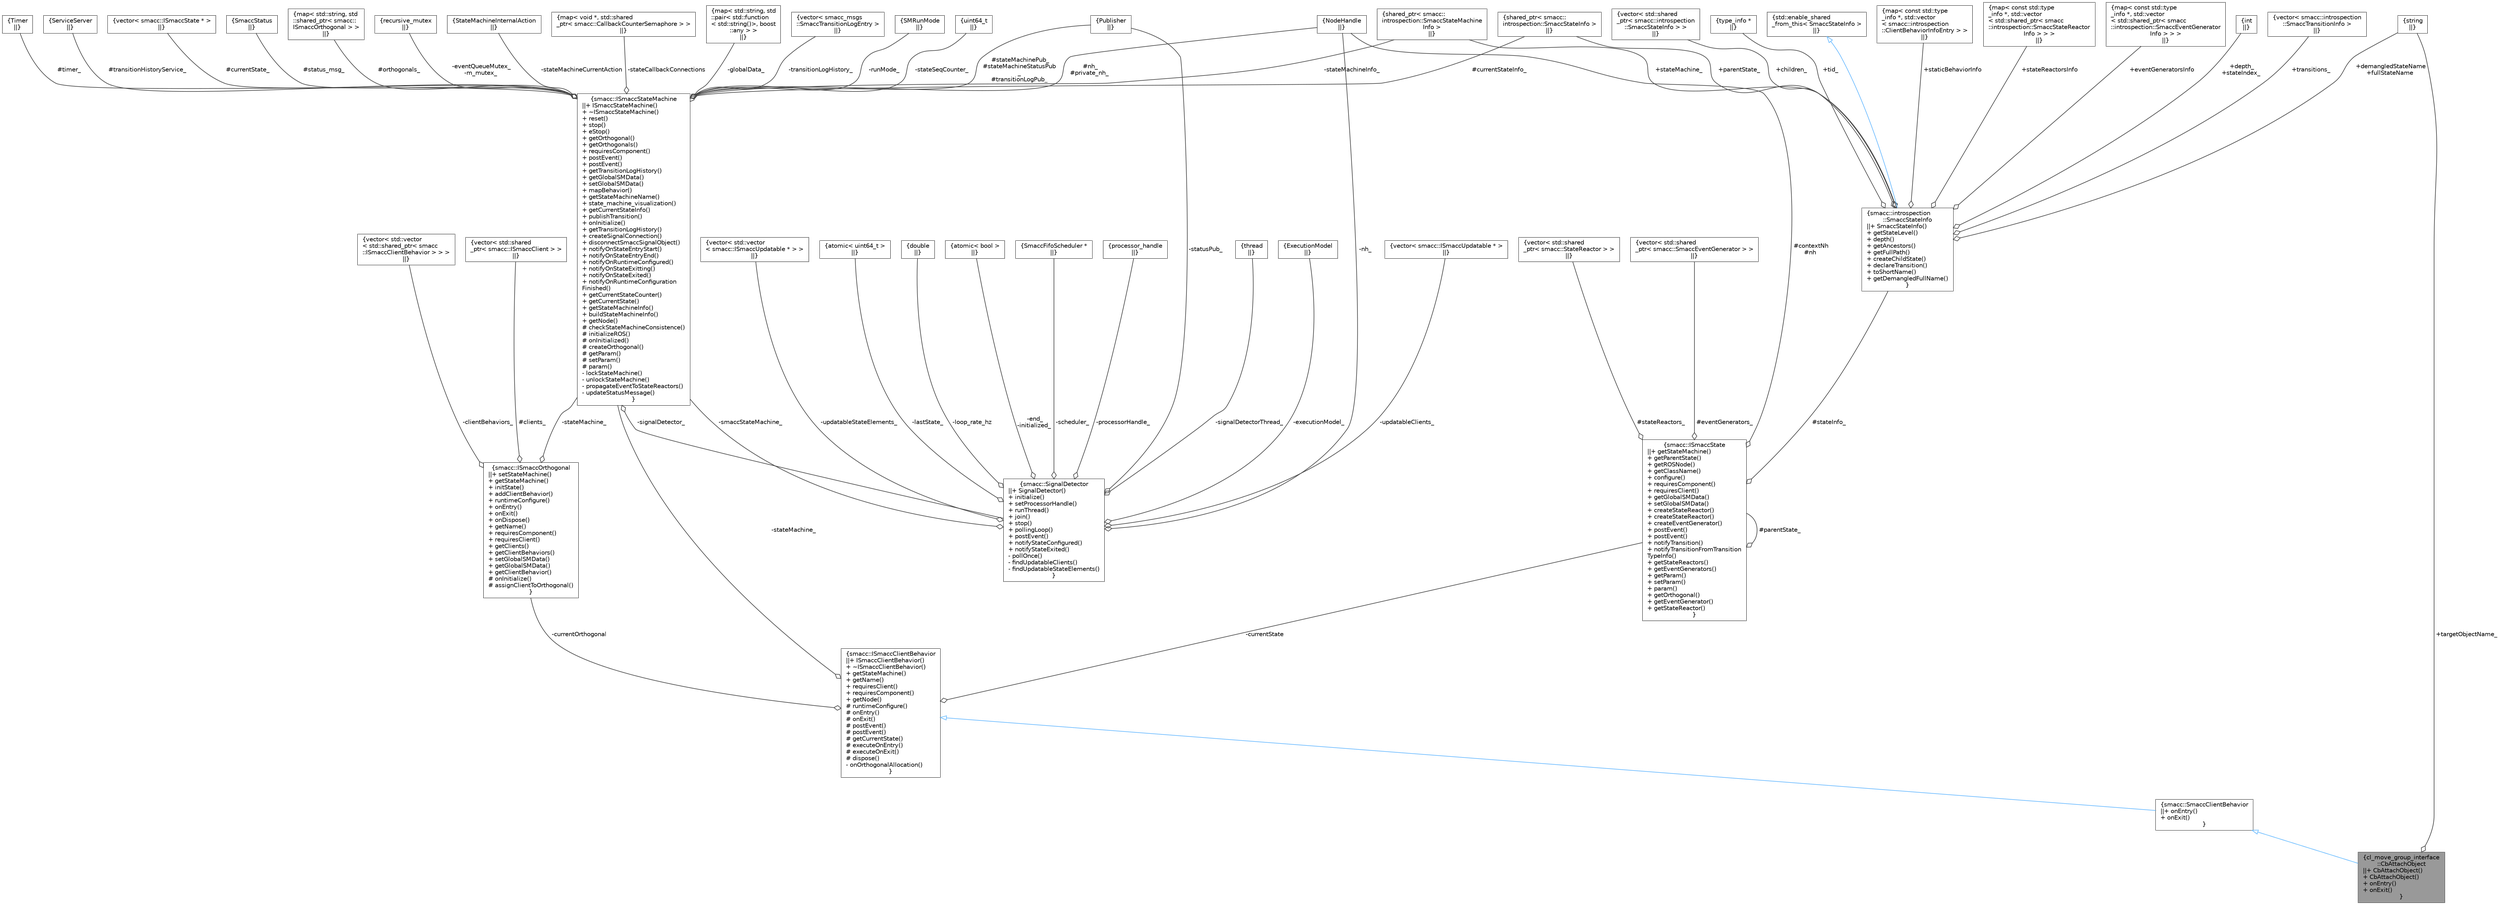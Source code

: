 digraph "cl_move_group_interface::CbAttachObject"
{
 // LATEX_PDF_SIZE
  bgcolor="transparent";
  edge [fontname=Helvetica,fontsize=10,labelfontname=Helvetica,labelfontsize=10];
  node [fontname=Helvetica,fontsize=10,shape=box,height=0.2,width=0.4];
  Node1 [label="{cl_move_group_interface\l::CbAttachObject\n||+ CbAttachObject()\l+ CbAttachObject()\l+ onEntry()\l+ onExit()\l}",height=0.2,width=0.4,color="gray40", fillcolor="grey60", style="filled", fontcolor="black",tooltip=" "];
  Node2 -> Node1 [dir="back",color="steelblue1",style="solid",arrowtail="onormal"];
  Node2 [label="{smacc::SmaccClientBehavior\n||+ onEntry()\l+ onExit()\l}",height=0.2,width=0.4,color="gray40", fillcolor="white", style="filled",URL="$classsmacc_1_1SmaccClientBehavior.html",tooltip=" "];
  Node3 -> Node2 [dir="back",color="steelblue1",style="solid",arrowtail="onormal"];
  Node3 [label="{smacc::ISmaccClientBehavior\n||+ ISmaccClientBehavior()\l+ ~ISmaccClientBehavior()\l+ getStateMachine()\l+ getName()\l+ requiresClient()\l+ requiresComponent()\l+ getNode()\l# runtimeConfigure()\l# onEntry()\l# onExit()\l# postEvent()\l# postEvent()\l# getCurrentState()\l# executeOnEntry()\l# executeOnExit()\l# dispose()\l- onOrthogonalAllocation()\l}",height=0.2,width=0.4,color="gray40", fillcolor="white", style="filled",URL="$classsmacc_1_1ISmaccClientBehavior.html",tooltip=" "];
  Node4 -> Node3 [color="grey25",style="solid",label=" -stateMachine_" ,arrowhead="odiamond"];
  Node4 [label="{smacc::ISmaccStateMachine\n||+ ISmaccStateMachine()\l+ ~ISmaccStateMachine()\l+ reset()\l+ stop()\l+ eStop()\l+ getOrthogonal()\l+ getOrthogonals()\l+ requiresComponent()\l+ postEvent()\l+ postEvent()\l+ getTransitionLogHistory()\l+ getGlobalSMData()\l+ setGlobalSMData()\l+ mapBehavior()\l+ getStateMachineName()\l+ state_machine_visualization()\l+ getCurrentStateInfo()\l+ publishTransition()\l+ onInitialize()\l+ getTransitionLogHistory()\l+ createSignalConnection()\l+ disconnectSmaccSignalObject()\l+ notifyOnStateEntryStart()\l+ notifyOnStateEntryEnd()\l+ notifyOnRuntimeConfigured()\l+ notifyOnStateExitting()\l+ notifyOnStateExited()\l+ notifyOnRuntimeConfiguration\lFinished()\l+ getCurrentStateCounter()\l+ getCurrentState()\l+ getStateMachineInfo()\l+ buildStateMachineInfo()\l+ getNode()\l# checkStateMachineConsistence()\l# initializeROS()\l# onInitialized()\l# createOrthogonal()\l# getParam()\l# setParam()\l# param()\l- lockStateMachine()\l- unlockStateMachine()\l- propagateEventToStateReactors()\l- updateStatusMessage()\l}",height=0.2,width=0.4,color="gray40", fillcolor="white", style="filled",URL="$classsmacc_1_1ISmaccStateMachine.html",tooltip=" "];
  Node5 -> Node4 [color="grey25",style="solid",label=" #nh_\n#private_nh_" ,arrowhead="odiamond"];
  Node5 [label="{NodeHandle\n||}",height=0.2,width=0.4,color="gray40", fillcolor="white", style="filled",tooltip=" "];
  Node6 -> Node4 [color="grey25",style="solid",label=" #timer_" ,arrowhead="odiamond"];
  Node6 [label="{Timer\n||}",height=0.2,width=0.4,color="gray40", fillcolor="white", style="filled",tooltip=" "];
  Node7 -> Node4 [color="grey25",style="solid",label=" #stateMachinePub_\n#stateMachineStatusPub\l_\n#transitionLogPub_" ,arrowhead="odiamond"];
  Node7 [label="{Publisher\n||}",height=0.2,width=0.4,color="gray40", fillcolor="white", style="filled",tooltip=" "];
  Node8 -> Node4 [color="grey25",style="solid",label=" #transitionHistoryService_" ,arrowhead="odiamond"];
  Node8 [label="{ServiceServer\n||}",height=0.2,width=0.4,color="gray40", fillcolor="white", style="filled",tooltip=" "];
  Node9 -> Node4 [color="grey25",style="solid",label=" #currentState_" ,arrowhead="odiamond"];
  Node9 [label="{vector\< smacc::ISmaccState * \>\n||}",height=0.2,width=0.4,color="gray40", fillcolor="white", style="filled",tooltip=" "];
  Node10 -> Node4 [color="grey25",style="solid",label=" #currentStateInfo_" ,arrowhead="odiamond"];
  Node10 [label="{shared_ptr\< smacc::\lintrospection::SmaccStateInfo \>\n||}",height=0.2,width=0.4,color="gray40", fillcolor="white", style="filled",tooltip=" "];
  Node11 -> Node4 [color="grey25",style="solid",label=" #status_msg_" ,arrowhead="odiamond"];
  Node11 [label="{SmaccStatus\n||}",height=0.2,width=0.4,color="gray40", fillcolor="white", style="filled",tooltip=" "];
  Node12 -> Node4 [color="grey25",style="solid",label=" #orthogonals_" ,arrowhead="odiamond"];
  Node12 [label="{map\< std::string, std\l::shared_ptr\< smacc::\lISmaccOrthogonal \> \>\n||}",height=0.2,width=0.4,color="gray40", fillcolor="white", style="filled",tooltip=" "];
  Node13 -> Node4 [color="grey25",style="solid",label=" -eventQueueMutex_\n-m_mutex_" ,arrowhead="odiamond"];
  Node13 [label="{recursive_mutex\n||}",height=0.2,width=0.4,color="gray40", fillcolor="white", style="filled",tooltip=" "];
  Node14 -> Node4 [color="grey25",style="solid",label=" -stateMachineCurrentAction" ,arrowhead="odiamond"];
  Node14 [label="{StateMachineInternalAction\n||}",height=0.2,width=0.4,color="gray40", fillcolor="white", style="filled",tooltip=" "];
  Node15 -> Node4 [color="grey25",style="solid",label=" -stateCallbackConnections" ,arrowhead="odiamond"];
  Node15 [label="{map\< void *, std::shared\l_ptr\< smacc::CallbackCounterSemaphore \> \>\n||}",height=0.2,width=0.4,color="gray40", fillcolor="white", style="filled",tooltip=" "];
  Node16 -> Node4 [color="grey25",style="solid",label=" -globalData_" ,arrowhead="odiamond"];
  Node16 [label="{map\< std::string, std\l::pair\< std::function\l\< std::string()\>, boost\l::any \> \>\n||}",height=0.2,width=0.4,color="gray40", fillcolor="white", style="filled",tooltip=" "];
  Node17 -> Node4 [color="grey25",style="solid",label=" -transitionLogHistory_" ,arrowhead="odiamond"];
  Node17 [label="{vector\< smacc_msgs\l::SmaccTransitionLogEntry \>\n||}",height=0.2,width=0.4,color="gray40", fillcolor="white", style="filled",tooltip=" "];
  Node18 -> Node4 [color="grey25",style="solid",label=" -runMode_" ,arrowhead="odiamond"];
  Node18 [label="{SMRunMode\n||}",height=0.2,width=0.4,color="gray40", fillcolor="white", style="filled",tooltip=" "];
  Node19 -> Node4 [color="grey25",style="solid",label=" -signalDetector_" ,arrowhead="odiamond"];
  Node19 [label="{smacc::SignalDetector\n||+ SignalDetector()\l+ initialize()\l+ setProcessorHandle()\l+ runThread()\l+ join()\l+ stop()\l+ pollingLoop()\l+ postEvent()\l+ notifyStateConfigured()\l+ notifyStateExited()\l- pollOnce()\l- findUpdatableClients()\l- findUpdatableStateElements()\l}",height=0.2,width=0.4,color="gray40", fillcolor="white", style="filled",URL="$classsmacc_1_1SignalDetector.html",tooltip=" "];
  Node4 -> Node19 [color="grey25",style="solid",label=" -smaccStateMachine_" ,arrowhead="odiamond"];
  Node20 -> Node19 [color="grey25",style="solid",label=" -updatableClients_" ,arrowhead="odiamond"];
  Node20 [label="{vector\< smacc::ISmaccUpdatable * \>\n||}",height=0.2,width=0.4,color="gray40", fillcolor="white", style="filled",tooltip=" "];
  Node21 -> Node19 [color="grey25",style="solid",label=" -updatableStateElements_" ,arrowhead="odiamond"];
  Node21 [label="{vector\< std::vector\l\< smacc::ISmaccUpdatable * \> \>\n||}",height=0.2,width=0.4,color="gray40", fillcolor="white", style="filled",tooltip=" "];
  Node22 -> Node19 [color="grey25",style="solid",label=" -lastState_" ,arrowhead="odiamond"];
  Node22 [label="{atomic\< uint64_t \>\n||}",height=0.2,width=0.4,color="gray40", fillcolor="white", style="filled",tooltip=" "];
  Node23 -> Node19 [color="grey25",style="solid",label=" -loop_rate_hz" ,arrowhead="odiamond"];
  Node23 [label="{double\n||}",height=0.2,width=0.4,color="gray40", fillcolor="white", style="filled",tooltip=" "];
  Node24 -> Node19 [color="grey25",style="solid",label=" -end_\n-initialized_" ,arrowhead="odiamond"];
  Node24 [label="{atomic\< bool \>\n||}",height=0.2,width=0.4,color="gray40", fillcolor="white", style="filled",tooltip=" "];
  Node5 -> Node19 [color="grey25",style="solid",label=" -nh_" ,arrowhead="odiamond"];
  Node7 -> Node19 [color="grey25",style="solid",label=" -statusPub_" ,arrowhead="odiamond"];
  Node25 -> Node19 [color="grey25",style="solid",label=" -scheduler_" ,arrowhead="odiamond"];
  Node25 [label="{SmaccFifoScheduler *\n||}",height=0.2,width=0.4,color="gray40", fillcolor="white", style="filled",tooltip=" "];
  Node26 -> Node19 [color="grey25",style="solid",label=" -processorHandle_" ,arrowhead="odiamond"];
  Node26 [label="{processor_handle\n||}",height=0.2,width=0.4,color="gray40", fillcolor="white", style="filled",tooltip=" "];
  Node27 -> Node19 [color="grey25",style="solid",label=" -signalDetectorThread_" ,arrowhead="odiamond"];
  Node27 [label="{thread\n||}",height=0.2,width=0.4,color="gray40", fillcolor="white", style="filled",tooltip=" "];
  Node28 -> Node19 [color="grey25",style="solid",label=" -executionModel_" ,arrowhead="odiamond"];
  Node28 [label="{ExecutionModel\n||}",height=0.2,width=0.4,color="gray40", fillcolor="white", style="filled",tooltip=" "];
  Node29 -> Node4 [color="grey25",style="solid",label=" -stateSeqCounter_" ,arrowhead="odiamond"];
  Node29 [label="{uint64_t\n||}",height=0.2,width=0.4,color="gray40", fillcolor="white", style="filled",tooltip=" "];
  Node30 -> Node4 [color="grey25",style="solid",label=" -stateMachineInfo_" ,arrowhead="odiamond"];
  Node30 [label="{shared_ptr\< smacc::\lintrospection::SmaccStateMachine\lInfo \>\n||}",height=0.2,width=0.4,color="gray40", fillcolor="white", style="filled",tooltip=" "];
  Node31 -> Node3 [color="grey25",style="solid",label=" -currentState" ,arrowhead="odiamond"];
  Node31 [label="{smacc::ISmaccState\n||+ getStateMachine()\l+ getParentState()\l+ getROSNode()\l+ getClassName()\l+ configure()\l+ requiresComponent()\l+ requiresClient()\l+ getGlobalSMData()\l+ setGlobalSMData()\l+ createStateReactor()\l+ createStateReactor()\l+ createEventGenerator()\l+ postEvent()\l+ postEvent()\l+ notifyTransition()\l+ notifyTransitionFromTransition\lTypeInfo()\l+ getStateReactors()\l+ getEventGenerators()\l+ getParam()\l+ setParam()\l+ param()\l+ getOrthogonal()\l+ getEventGenerator()\l+ getStateReactor()\l}",height=0.2,width=0.4,color="gray40", fillcolor="white", style="filled",URL="$classsmacc_1_1ISmaccState.html",tooltip=" "];
  Node32 -> Node31 [color="grey25",style="solid",label=" #stateReactors_" ,arrowhead="odiamond"];
  Node32 [label="{vector\< std::shared\l_ptr\< smacc::StateReactor \> \>\n||}",height=0.2,width=0.4,color="gray40", fillcolor="white", style="filled",tooltip=" "];
  Node33 -> Node31 [color="grey25",style="solid",label=" #eventGenerators_" ,arrowhead="odiamond"];
  Node33 [label="{vector\< std::shared\l_ptr\< smacc::SmaccEventGenerator \> \>\n||}",height=0.2,width=0.4,color="gray40", fillcolor="white", style="filled",tooltip=" "];
  Node5 -> Node31 [color="grey25",style="solid",label=" #contextNh\n#nh" ,arrowhead="odiamond"];
  Node31 -> Node31 [color="grey25",style="solid",label=" #parentState_" ,arrowhead="odiamond"];
  Node34 -> Node31 [color="grey25",style="solid",label=" #stateInfo_" ,arrowhead="odiamond"];
  Node34 [label="{smacc::introspection\l::SmaccStateInfo\n||+ SmaccStateInfo()\l+ getStateLevel()\l+ depth()\l+ getAncestors()\l+ getFullPath()\l+ createChildState()\l+ declareTransition()\l+ toShortName()\l+ getDemangledFullName()\l}",height=0.2,width=0.4,color="gray40", fillcolor="white", style="filled",URL="$classsmacc_1_1introspection_1_1SmaccStateInfo.html",tooltip=" "];
  Node35 -> Node34 [dir="back",color="steelblue1",style="solid",arrowtail="onormal"];
  Node35 [label="{std::enable_shared\l_from_this\< SmaccStateInfo \>\n||}",height=0.2,width=0.4,color="gray40", fillcolor="white", style="filled",tooltip=" "];
  Node36 -> Node34 [color="grey25",style="solid",label=" +staticBehaviorInfo" ,arrowhead="odiamond"];
  Node36 [label="{map\< const std::type\l_info *, std::vector\l\< smacc::introspection\l::ClientBehaviorInfoEntry \> \>\n||}",height=0.2,width=0.4,color="gray40", fillcolor="white", style="filled",tooltip=" "];
  Node37 -> Node34 [color="grey25",style="solid",label=" +stateReactorsInfo" ,arrowhead="odiamond"];
  Node37 [label="{map\< const std::type\l_info *, std::vector\l\< std::shared_ptr\< smacc\l::introspection::SmaccStateReactor\lInfo \> \> \>\n||}",height=0.2,width=0.4,color="gray40", fillcolor="white", style="filled",tooltip=" "];
  Node38 -> Node34 [color="grey25",style="solid",label=" +eventGeneratorsInfo" ,arrowhead="odiamond"];
  Node38 [label="{map\< const std::type\l_info *, std::vector\l\< std::shared_ptr\< smacc\l::introspection::SmaccEventGenerator\lInfo \> \> \>\n||}",height=0.2,width=0.4,color="gray40", fillcolor="white", style="filled",tooltip=" "];
  Node39 -> Node34 [color="grey25",style="solid",label=" +depth_\n+stateIndex_" ,arrowhead="odiamond"];
  Node39 [label="{int\n||}",height=0.2,width=0.4,color="gray40", fillcolor="white", style="filled",tooltip=" "];
  Node40 -> Node34 [color="grey25",style="solid",label=" +demangledStateName\n+fullStateName" ,arrowhead="odiamond"];
  Node40 [label="{string\n||}",height=0.2,width=0.4,color="gray40", fillcolor="white", style="filled",tooltip=" "];
  Node30 -> Node34 [color="grey25",style="solid",label=" +stateMachine_" ,arrowhead="odiamond"];
  Node10 -> Node34 [color="grey25",style="solid",label=" +parentState_" ,arrowhead="odiamond"];
  Node41 -> Node34 [color="grey25",style="solid",label=" +transitions_" ,arrowhead="odiamond"];
  Node41 [label="{vector\< smacc::introspection\l::SmaccTransitionInfo \>\n||}",height=0.2,width=0.4,color="gray40", fillcolor="white", style="filled",tooltip=" "];
  Node42 -> Node34 [color="grey25",style="solid",label=" +children_" ,arrowhead="odiamond"];
  Node42 [label="{vector\< std::shared\l_ptr\< smacc::introspection\l::SmaccStateInfo \> \>\n||}",height=0.2,width=0.4,color="gray40", fillcolor="white", style="filled",tooltip=" "];
  Node43 -> Node34 [color="grey25",style="solid",label=" +tid_" ,arrowhead="odiamond"];
  Node43 [label="{type_info *\n||}",height=0.2,width=0.4,color="gray40", fillcolor="white", style="filled",tooltip=" "];
  Node44 -> Node3 [color="grey25",style="solid",label=" -currentOrthogonal" ,arrowhead="odiamond"];
  Node44 [label="{smacc::ISmaccOrthogonal\n||+ setStateMachine()\l+ getStateMachine()\l+ initState()\l+ addClientBehavior()\l+ runtimeConfigure()\l+ onEntry()\l+ onExit()\l+ onDispose()\l+ getName()\l+ requiresComponent()\l+ requiresClient()\l+ getClients()\l+ getClientBehaviors()\l+ setGlobalSMData()\l+ getGlobalSMData()\l+ getClientBehavior()\l# onInitialize()\l# assignClientToOrthogonal()\l}",height=0.2,width=0.4,color="gray40", fillcolor="white", style="filled",URL="$classsmacc_1_1ISmaccOrthogonal.html",tooltip=" "];
  Node45 -> Node44 [color="grey25",style="solid",label=" #clients_" ,arrowhead="odiamond"];
  Node45 [label="{vector\< std::shared\l_ptr\< smacc::ISmaccClient \> \>\n||}",height=0.2,width=0.4,color="gray40", fillcolor="white", style="filled",tooltip=" "];
  Node4 -> Node44 [color="grey25",style="solid",label=" -stateMachine_" ,arrowhead="odiamond"];
  Node46 -> Node44 [color="grey25",style="solid",label=" -clientBehaviors_" ,arrowhead="odiamond"];
  Node46 [label="{vector\< std::vector\l\< std::shared_ptr\< smacc\l::ISmaccClientBehavior \> \> \>\n||}",height=0.2,width=0.4,color="gray40", fillcolor="white", style="filled",tooltip=" "];
  Node40 -> Node1 [color="grey25",style="solid",label=" +targetObjectName_" ,arrowhead="odiamond"];
}
